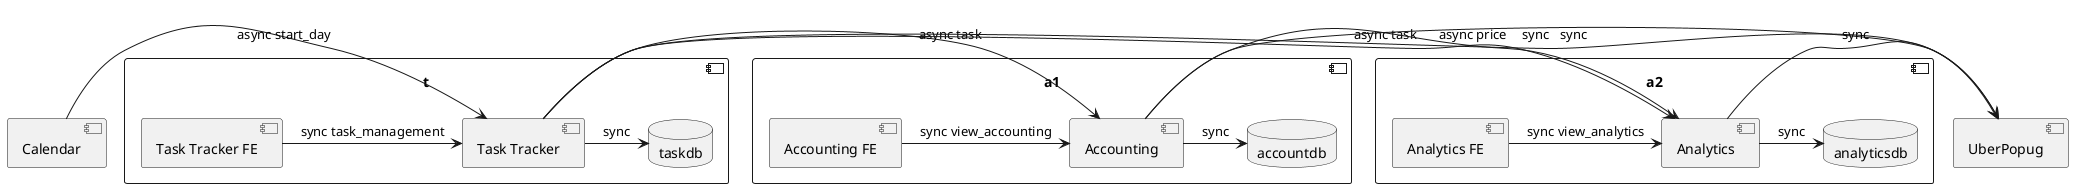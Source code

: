 @startuml

[Calendar] as cal
[UberPopug] as auth

component t {
[Task Tracker FE] as ttfe
[Task Tracker] as tasks
database taskdb
}

component a1 {
[Accounting FE] as acfe
[Accounting] as acc
database accountdb
}

component a2 {
[Analytics FE] as anfe
[Analytics] as an
database analyticsdb
}

cal -> tasks : async start_day

ttfe -> tasks : sync task_management
tasks -> taskdb : sync
tasks -> acc : async task
tasks -> an : async task
tasks -> auth: sync

acc -> an : async price
acfe -> acc : sync view_accounting
acc -> accountdb : sync
acc -> auth: sync

an -> analyticsdb : sync
anfe -> an : sync view_analytics
an -> auth : sync

@enduml